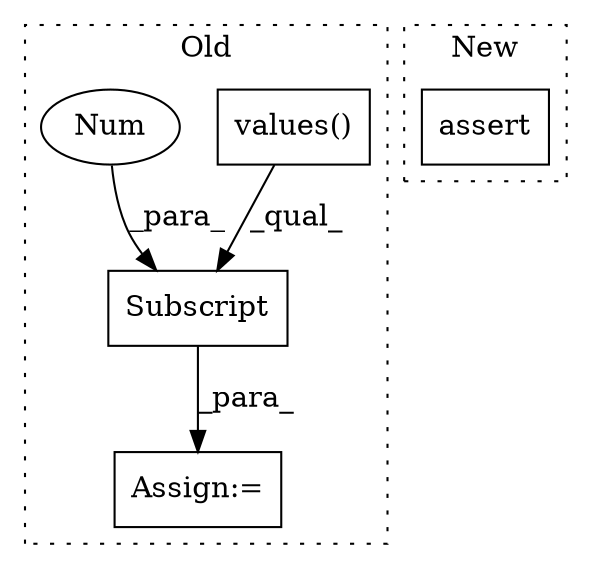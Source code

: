 digraph G {
subgraph cluster0 {
1 [label="values()" a="75" s="2654" l="19" shape="box"];
3 [label="Assign:=" a="68" s="2884" l="3" shape="box"];
4 [label="Subscript" a="63" s="2887,0" l="16,0" shape="box"];
5 [label="Num" a="76" s="2901" l="1" shape="ellipse"];
label = "Old";
style="dotted";
}
subgraph cluster1 {
2 [label="assert" a="65" s="3527" l="7" shape="box"];
label = "New";
style="dotted";
}
1 -> 4 [label="_qual_"];
4 -> 3 [label="_para_"];
5 -> 4 [label="_para_"];
}